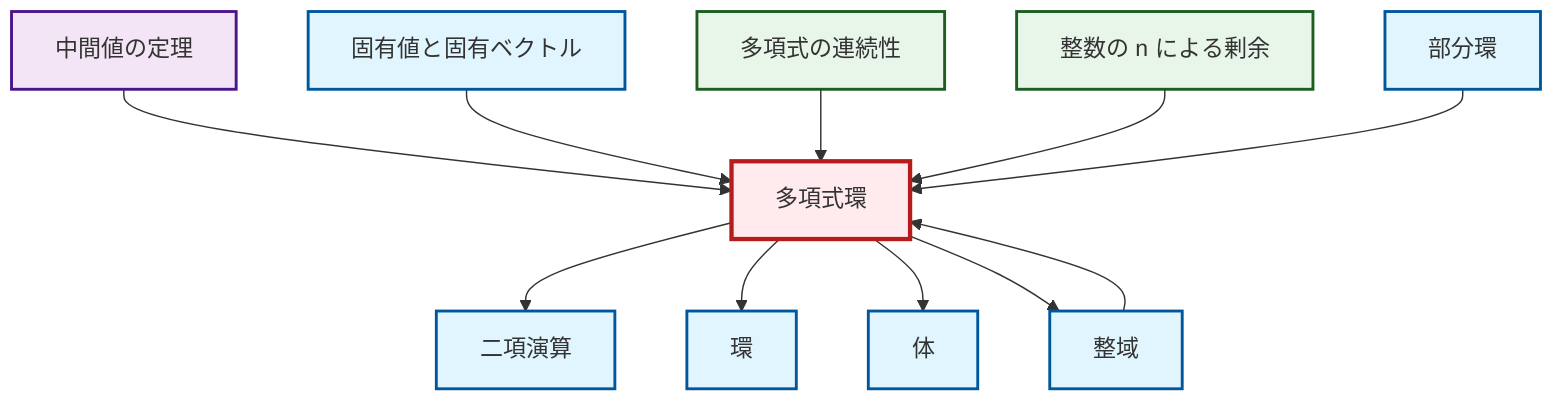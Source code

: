 graph TD
    classDef definition fill:#e1f5fe,stroke:#01579b,stroke-width:2px
    classDef theorem fill:#f3e5f5,stroke:#4a148c,stroke-width:2px
    classDef axiom fill:#fff3e0,stroke:#e65100,stroke-width:2px
    classDef example fill:#e8f5e9,stroke:#1b5e20,stroke-width:2px
    classDef current fill:#ffebee,stroke:#b71c1c,stroke-width:3px
    def-ring["環"]:::definition
    def-subring["部分環"]:::definition
    ex-quotient-integers-mod-n["整数の n による剰余"]:::example
    def-polynomial-ring["多項式環"]:::definition
    ex-polynomial-continuity["多項式の連続性"]:::example
    def-binary-operation["二項演算"]:::definition
    def-field["体"]:::definition
    def-integral-domain["整域"]:::definition
    def-eigenvalue-eigenvector["固有値と固有ベクトル"]:::definition
    thm-intermediate-value["中間値の定理"]:::theorem
    def-polynomial-ring --> def-binary-operation
    thm-intermediate-value --> def-polynomial-ring
    def-eigenvalue-eigenvector --> def-polynomial-ring
    def-polynomial-ring --> def-ring
    def-polynomial-ring --> def-field
    ex-polynomial-continuity --> def-polynomial-ring
    def-integral-domain --> def-polynomial-ring
    ex-quotient-integers-mod-n --> def-polynomial-ring
    def-polynomial-ring --> def-integral-domain
    def-subring --> def-polynomial-ring
    class def-polynomial-ring current